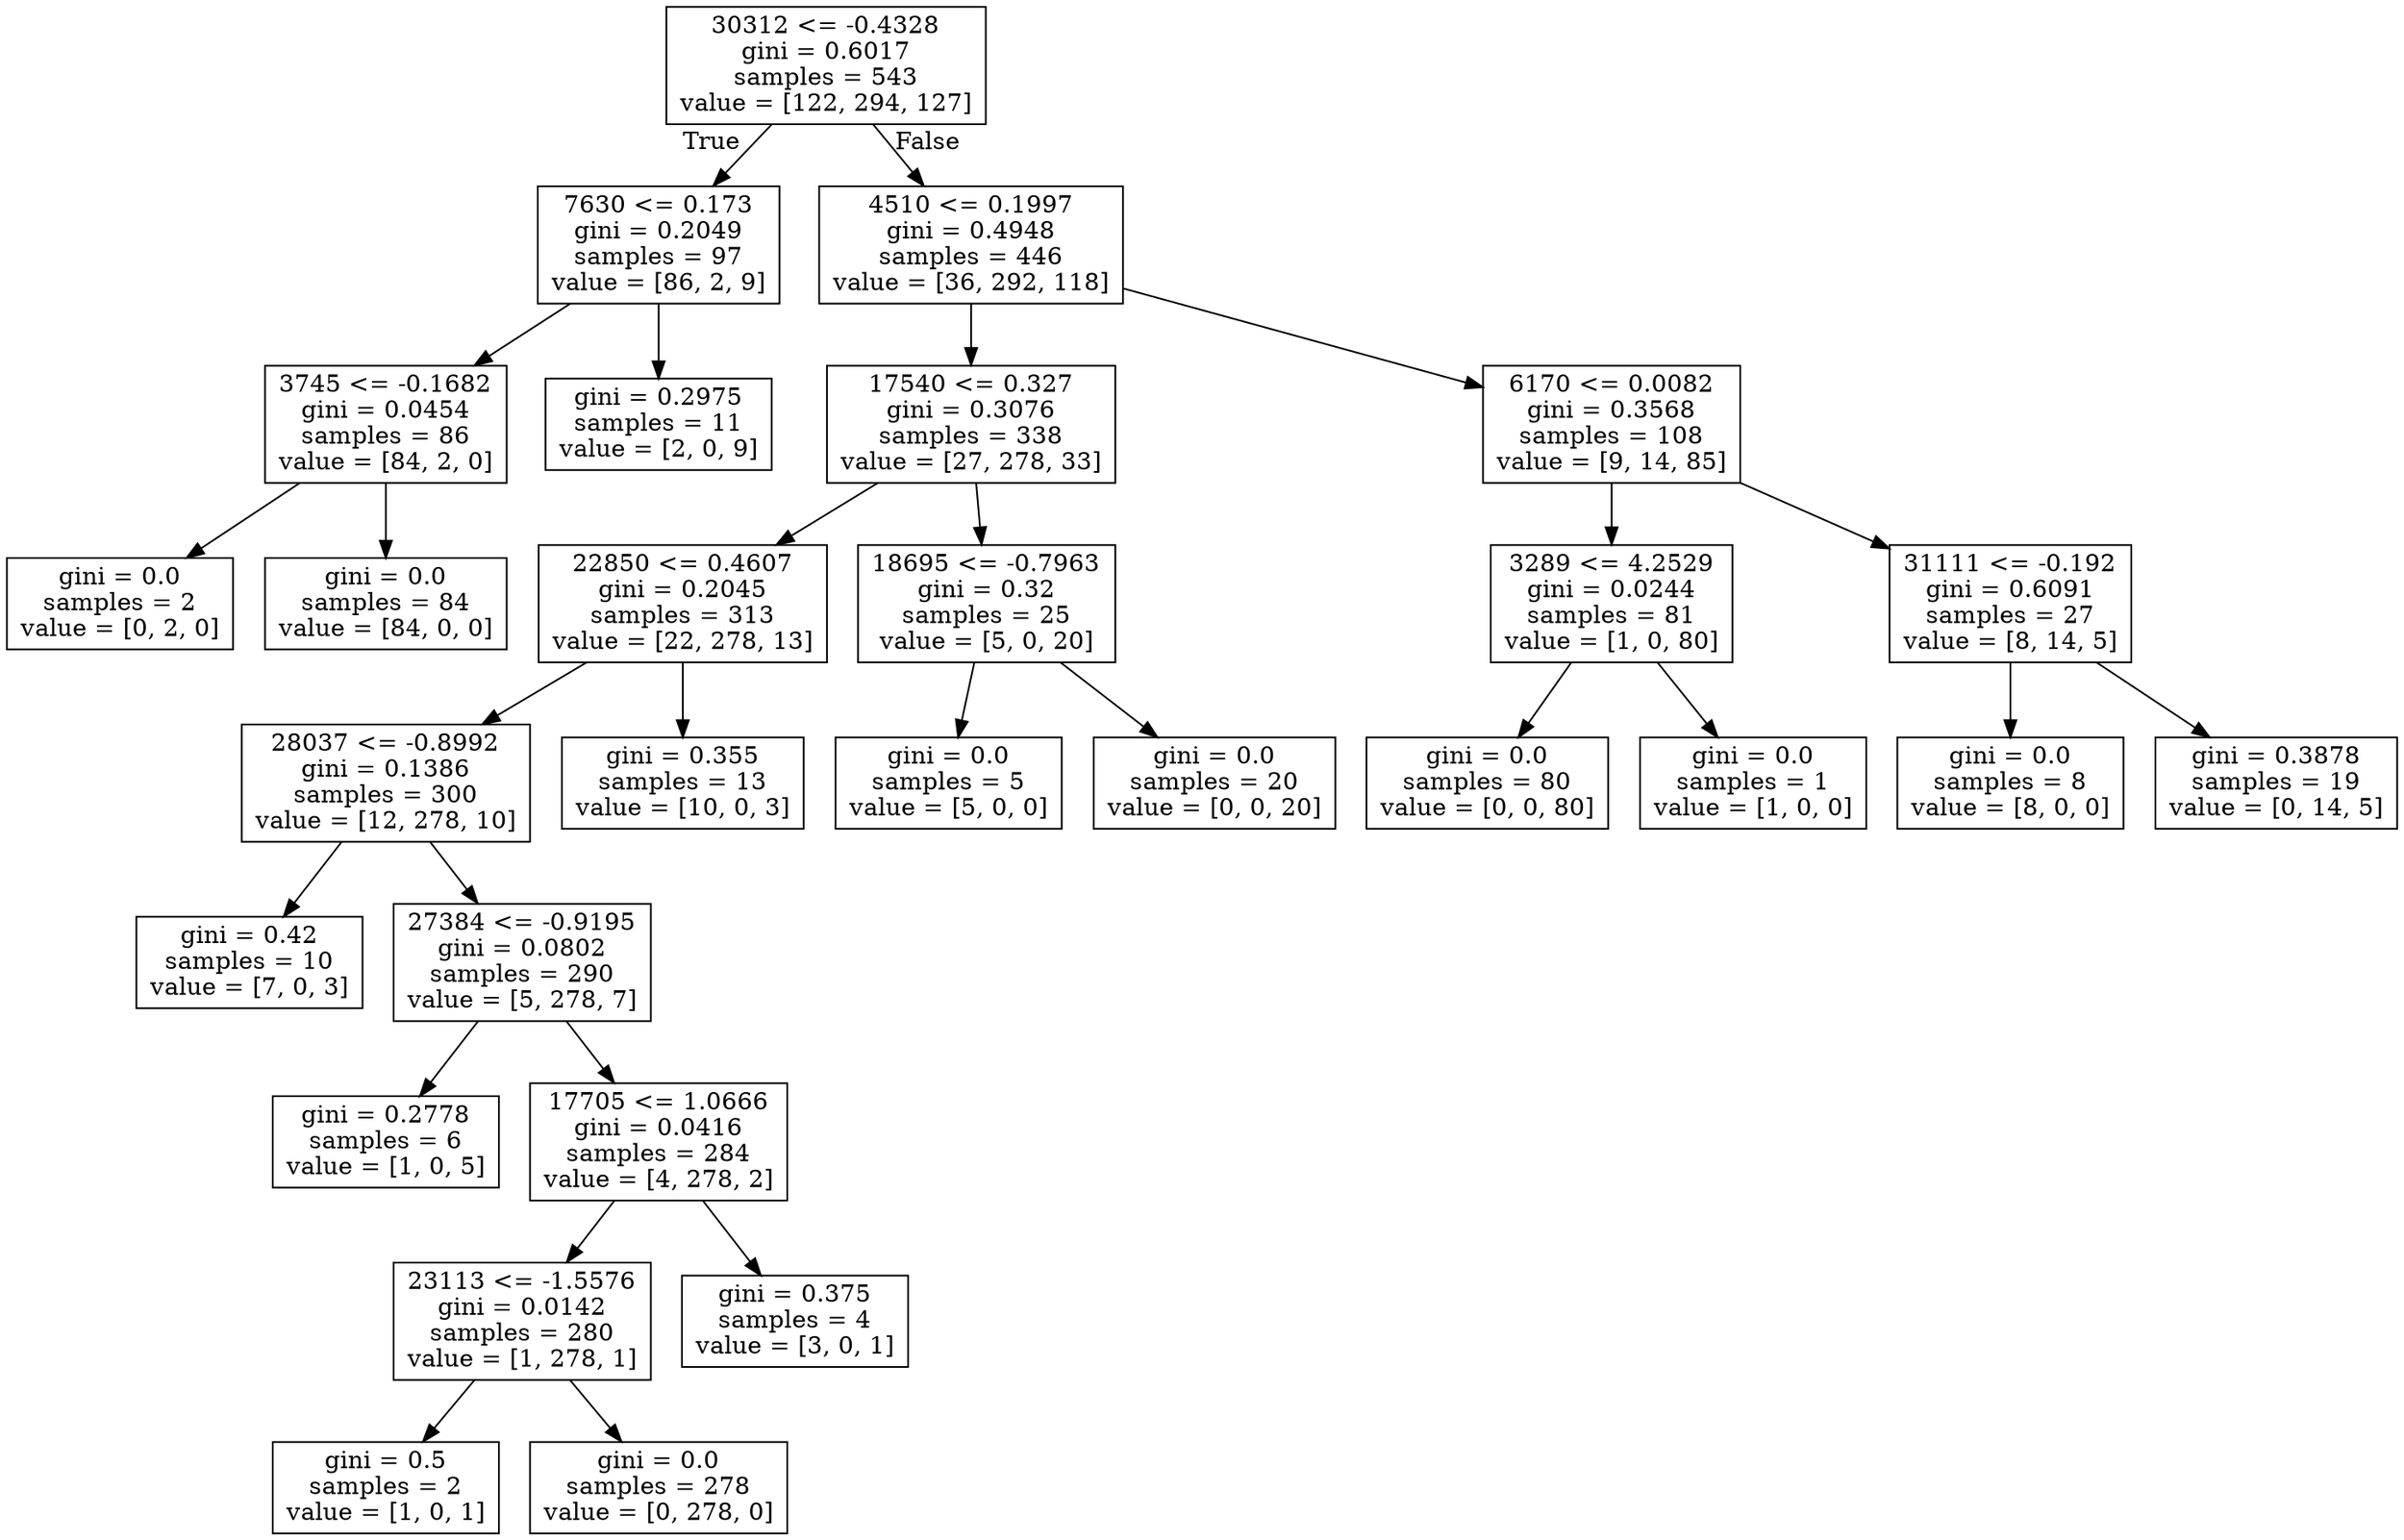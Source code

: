 digraph Tree {
node [shape=box] ;
0 [label="30312 <= -0.4328\ngini = 0.6017\nsamples = 543\nvalue = [122, 294, 127]"] ;
1 [label="7630 <= 0.173\ngini = 0.2049\nsamples = 97\nvalue = [86, 2, 9]"] ;
0 -> 1 [labeldistance=2.5, labelangle=45, headlabel="True"] ;
2 [label="3745 <= -0.1682\ngini = 0.0454\nsamples = 86\nvalue = [84, 2, 0]"] ;
1 -> 2 ;
3 [label="gini = 0.0\nsamples = 2\nvalue = [0, 2, 0]"] ;
2 -> 3 ;
4 [label="gini = 0.0\nsamples = 84\nvalue = [84, 0, 0]"] ;
2 -> 4 ;
5 [label="gini = 0.2975\nsamples = 11\nvalue = [2, 0, 9]"] ;
1 -> 5 ;
6 [label="4510 <= 0.1997\ngini = 0.4948\nsamples = 446\nvalue = [36, 292, 118]"] ;
0 -> 6 [labeldistance=2.5, labelangle=-45, headlabel="False"] ;
7 [label="17540 <= 0.327\ngini = 0.3076\nsamples = 338\nvalue = [27, 278, 33]"] ;
6 -> 7 ;
8 [label="22850 <= 0.4607\ngini = 0.2045\nsamples = 313\nvalue = [22, 278, 13]"] ;
7 -> 8 ;
9 [label="28037 <= -0.8992\ngini = 0.1386\nsamples = 300\nvalue = [12, 278, 10]"] ;
8 -> 9 ;
10 [label="gini = 0.42\nsamples = 10\nvalue = [7, 0, 3]"] ;
9 -> 10 ;
11 [label="27384 <= -0.9195\ngini = 0.0802\nsamples = 290\nvalue = [5, 278, 7]"] ;
9 -> 11 ;
12 [label="gini = 0.2778\nsamples = 6\nvalue = [1, 0, 5]"] ;
11 -> 12 ;
13 [label="17705 <= 1.0666\ngini = 0.0416\nsamples = 284\nvalue = [4, 278, 2]"] ;
11 -> 13 ;
14 [label="23113 <= -1.5576\ngini = 0.0142\nsamples = 280\nvalue = [1, 278, 1]"] ;
13 -> 14 ;
15 [label="gini = 0.5\nsamples = 2\nvalue = [1, 0, 1]"] ;
14 -> 15 ;
16 [label="gini = 0.0\nsamples = 278\nvalue = [0, 278, 0]"] ;
14 -> 16 ;
17 [label="gini = 0.375\nsamples = 4\nvalue = [3, 0, 1]"] ;
13 -> 17 ;
18 [label="gini = 0.355\nsamples = 13\nvalue = [10, 0, 3]"] ;
8 -> 18 ;
19 [label="18695 <= -0.7963\ngini = 0.32\nsamples = 25\nvalue = [5, 0, 20]"] ;
7 -> 19 ;
20 [label="gini = 0.0\nsamples = 5\nvalue = [5, 0, 0]"] ;
19 -> 20 ;
21 [label="gini = 0.0\nsamples = 20\nvalue = [0, 0, 20]"] ;
19 -> 21 ;
22 [label="6170 <= 0.0082\ngini = 0.3568\nsamples = 108\nvalue = [9, 14, 85]"] ;
6 -> 22 ;
23 [label="3289 <= 4.2529\ngini = 0.0244\nsamples = 81\nvalue = [1, 0, 80]"] ;
22 -> 23 ;
24 [label="gini = 0.0\nsamples = 80\nvalue = [0, 0, 80]"] ;
23 -> 24 ;
25 [label="gini = 0.0\nsamples = 1\nvalue = [1, 0, 0]"] ;
23 -> 25 ;
26 [label="31111 <= -0.192\ngini = 0.6091\nsamples = 27\nvalue = [8, 14, 5]"] ;
22 -> 26 ;
27 [label="gini = 0.0\nsamples = 8\nvalue = [8, 0, 0]"] ;
26 -> 27 ;
28 [label="gini = 0.3878\nsamples = 19\nvalue = [0, 14, 5]"] ;
26 -> 28 ;
}
